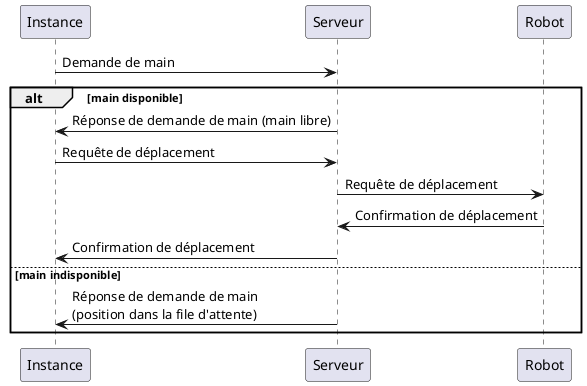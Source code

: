 @startuml


participant "Instance" as instance
participant "Serveur" as serveur
participant "Robot" as robot



instance -> serveur: Demande de main
alt main disponible
    serveur -> instance: Réponse de demande de main (main libre)

    instance -> serveur: Requête de déplacement
    serveur -> robot: Requête de déplacement
    robot -> serveur: Confirmation de déplacement
    serveur -> instance: Confirmation de déplacement
else main indisponible
    serveur -> instance: Réponse de demande de main\n(position dans la file d'attente)
end


@enduml
